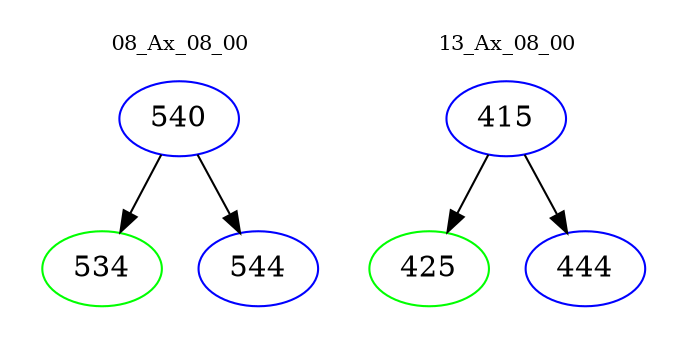 digraph{
subgraph cluster_0 {
color = white
label = "08_Ax_08_00";
fontsize=10;
T0_540 [label="540", color="blue"]
T0_540 -> T0_534 [color="black"]
T0_534 [label="534", color="green"]
T0_540 -> T0_544 [color="black"]
T0_544 [label="544", color="blue"]
}
subgraph cluster_1 {
color = white
label = "13_Ax_08_00";
fontsize=10;
T1_415 [label="415", color="blue"]
T1_415 -> T1_425 [color="black"]
T1_425 [label="425", color="green"]
T1_415 -> T1_444 [color="black"]
T1_444 [label="444", color="blue"]
}
}
